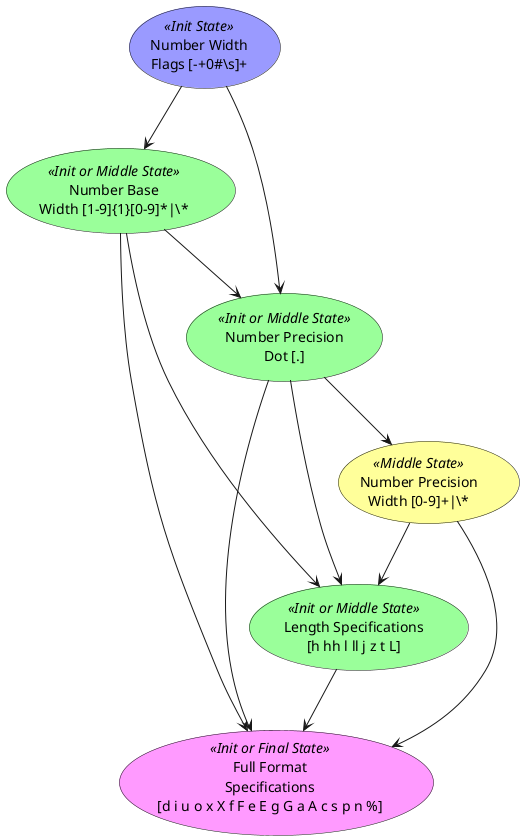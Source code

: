 @startuml
skinparam componentStyle uml2
top to bottom direction

skinparam usecase {
	'S=40, V=100, H=240	(blue)
	BackgroundColor<<Init State>> #9A9AFF
	'S=40, V=100, H=300	(purple)
	BackgroundColor<<Init or Final State>> #FF9AFF
	'S=40, V=100, H=120	(green)
	BackgroundColor<<Init or Middle State>> #9AFF9A
	'S=40, V=100, H=60	(yellow)
	BackgroundColor<<Middle State>> #FFFF9A
	'S=40, V=100, H=0	(red)
	BackgroundColor<<Final State>> #FF9A9A
}

'A format specifier follows this prototype:
'%[flags][width][.precision][length]specifier

usecase (Length Specifications\n[h hh l ll j z t L]) as format_len_spec <<Init or Middle State>>

usecase (Full Format\nSpecifications\n[d i u o x X f F e E g G a A c s p n %]) as format_full_spec <<Init or Final State>>

usecase (Number Width\nFlags [-+0#\s]+) as format_num_flag <<Init State>>

usecase (Number Base\nWidth [1-9]{1}[0-9]*|\*) as format_num_base_width <<Init or Middle State>>

usecase (Number Precision\nDot [.]) as format_num_prec_dot <<Init or Middle State>>
usecase (Number Precision\nWidth [0-9]+|\*) as format_num_prec_width <<Middle State>>

format_num_flag --> format_num_base_width
format_num_flag --> format_num_prec_dot

format_num_base_width --> format_num_prec_dot
format_num_base_width --> format_len_spec
format_num_base_width --> format_full_spec

format_num_prec_dot --> format_num_prec_width
format_num_prec_dot --> format_len_spec
format_num_prec_dot --> format_full_spec

format_num_prec_width --> format_len_spec
format_num_prec_width --> format_full_spec

format_len_spec --> format_full_spec

@enduml
